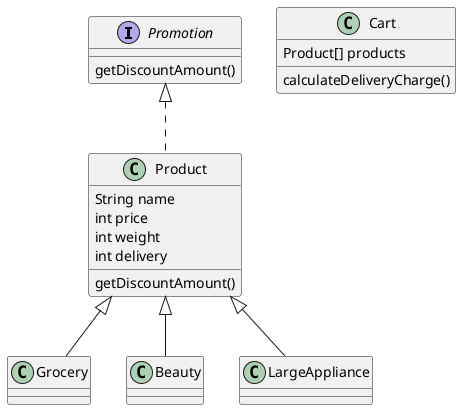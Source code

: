 @startuml

Interface Promotion {
    getDiscountAmount()
}

Class Product implements Promotion{
    String name
    int price
    int weight
    int delivery

    getDiscountAmount()
}

Class Cart {
    Product[] products
    calculateDeliveryCharge()
}

Class Grocery extends Product{
}

Class Beauty extends Product{
}

Class LargeAppliance extends Product{
}

@enduml